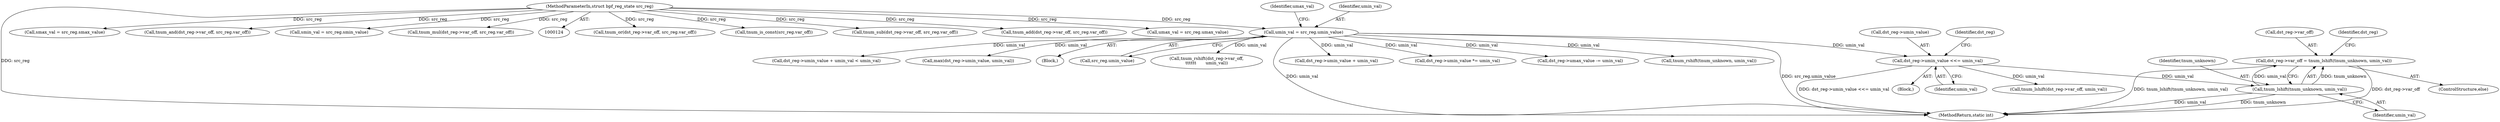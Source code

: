 digraph "0_linux_468f6eafa6c44cb2c5d8aad35e12f06c240a812a@pointer" {
"1000692" [label="(Call,dst_reg->var_off = tnum_lshift(tnum_unknown, umin_val))"];
"1000696" [label="(Call,tnum_lshift(tnum_unknown, umin_val))"];
"1000649" [label="(Call,dst_reg->umin_value <<= umin_val)"];
"1000173" [label="(Call,umin_val = src_reg.umin_value)"];
"1000128" [label="(MethodParameterIn,struct bpf_reg_state src_reg)"];
"1000345" [label="(Call,dst_reg->umax_value -= umin_val)"];
"1000650" [label="(Call,dst_reg->umin_value)"];
"1000563" [label="(Call,tnum_or(dst_reg->var_off, src_reg.var_off))"];
"1000741" [label="(Call,tnum_rshift(tnum_unknown, umin_val))"];
"1000236" [label="(Call,dst_reg->umin_value + umin_val < umin_val)"];
"1000185" [label="(Call,tnum_is_const(src_reg.var_off))"];
"1000354" [label="(Call,tnum_sub(dst_reg->var_off, src_reg.var_off))"];
"1000693" [label="(Call,dst_reg->var_off)"];
"1000277" [label="(Call,tnum_add(dst_reg->var_off, src_reg.var_off))"];
"1000179" [label="(Identifier,umax_val)"];
"1000698" [label="(Identifier,umin_val)"];
"1000656" [label="(Identifier,dst_reg)"];
"1000574" [label="(Call,max(dst_reg->umin_value, umin_val))"];
"1000649" [label="(Call,dst_reg->umin_value <<= umin_val)"];
"1000178" [label="(Call,umax_val = src_reg.umax_value)"];
"1000653" [label="(Identifier,umin_val)"];
"1000168" [label="(Call,smax_val = src_reg.smax_value)"];
"1000686" [label="(Call,tnum_lshift(dst_reg->var_off, umin_val))"];
"1000129" [label="(Block,)"];
"1000175" [label="(Call,src_reg.umin_value)"];
"1000474" [label="(Call,tnum_and(dst_reg->var_off, src_reg.var_off))"];
"1000696" [label="(Call,tnum_lshift(tnum_unknown, umin_val))"];
"1000771" [label="(MethodReturn,static int)"];
"1000174" [label="(Identifier,umin_val)"];
"1000648" [label="(Block,)"];
"1000731" [label="(Call,tnum_rshift(dst_reg->var_off,\n\t\t\t\t\t\t       umin_val))"];
"1000237" [label="(Call,dst_reg->umin_value + umin_val)"];
"1000691" [label="(ControlStructure,else)"];
"1000163" [label="(Call,smin_val = src_reg.smin_value)"];
"1000406" [label="(Call,dst_reg->umin_value *= umin_val)"];
"1000700" [label="(Identifier,dst_reg)"];
"1000692" [label="(Call,dst_reg->var_off = tnum_lshift(tnum_unknown, umin_val))"];
"1000367" [label="(Call,tnum_mul(dst_reg->var_off, src_reg.var_off))"];
"1000173" [label="(Call,umin_val = src_reg.umin_value)"];
"1000697" [label="(Identifier,tnum_unknown)"];
"1000128" [label="(MethodParameterIn,struct bpf_reg_state src_reg)"];
"1000692" -> "1000691"  [label="AST: "];
"1000692" -> "1000696"  [label="CFG: "];
"1000693" -> "1000692"  [label="AST: "];
"1000696" -> "1000692"  [label="AST: "];
"1000700" -> "1000692"  [label="CFG: "];
"1000692" -> "1000771"  [label="DDG: dst_reg->var_off"];
"1000692" -> "1000771"  [label="DDG: tnum_lshift(tnum_unknown, umin_val)"];
"1000696" -> "1000692"  [label="DDG: tnum_unknown"];
"1000696" -> "1000692"  [label="DDG: umin_val"];
"1000696" -> "1000698"  [label="CFG: "];
"1000697" -> "1000696"  [label="AST: "];
"1000698" -> "1000696"  [label="AST: "];
"1000696" -> "1000771"  [label="DDG: tnum_unknown"];
"1000696" -> "1000771"  [label="DDG: umin_val"];
"1000649" -> "1000696"  [label="DDG: umin_val"];
"1000649" -> "1000648"  [label="AST: "];
"1000649" -> "1000653"  [label="CFG: "];
"1000650" -> "1000649"  [label="AST: "];
"1000653" -> "1000649"  [label="AST: "];
"1000656" -> "1000649"  [label="CFG: "];
"1000649" -> "1000771"  [label="DDG: dst_reg->umin_value <<= umin_val"];
"1000173" -> "1000649"  [label="DDG: umin_val"];
"1000649" -> "1000686"  [label="DDG: umin_val"];
"1000173" -> "1000129"  [label="AST: "];
"1000173" -> "1000175"  [label="CFG: "];
"1000174" -> "1000173"  [label="AST: "];
"1000175" -> "1000173"  [label="AST: "];
"1000179" -> "1000173"  [label="CFG: "];
"1000173" -> "1000771"  [label="DDG: umin_val"];
"1000173" -> "1000771"  [label="DDG: src_reg.umin_value"];
"1000128" -> "1000173"  [label="DDG: src_reg"];
"1000173" -> "1000236"  [label="DDG: umin_val"];
"1000173" -> "1000237"  [label="DDG: umin_val"];
"1000173" -> "1000345"  [label="DDG: umin_val"];
"1000173" -> "1000406"  [label="DDG: umin_val"];
"1000173" -> "1000574"  [label="DDG: umin_val"];
"1000173" -> "1000731"  [label="DDG: umin_val"];
"1000173" -> "1000741"  [label="DDG: umin_val"];
"1000128" -> "1000124"  [label="AST: "];
"1000128" -> "1000771"  [label="DDG: src_reg"];
"1000128" -> "1000163"  [label="DDG: src_reg"];
"1000128" -> "1000168"  [label="DDG: src_reg"];
"1000128" -> "1000178"  [label="DDG: src_reg"];
"1000128" -> "1000185"  [label="DDG: src_reg"];
"1000128" -> "1000277"  [label="DDG: src_reg"];
"1000128" -> "1000354"  [label="DDG: src_reg"];
"1000128" -> "1000367"  [label="DDG: src_reg"];
"1000128" -> "1000474"  [label="DDG: src_reg"];
"1000128" -> "1000563"  [label="DDG: src_reg"];
}
